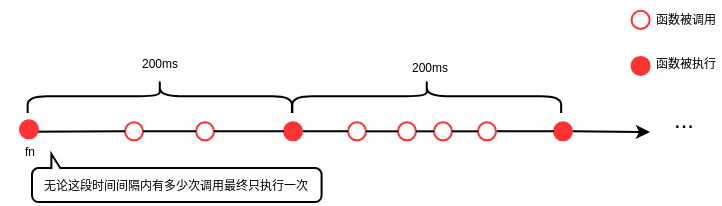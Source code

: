 <mxfile version="14.1.2" type="github">
  <diagram id="Fc3q5jjStuBERxubxSuV" name="Page-1">
    <mxGraphModel dx="321" dy="379" grid="0" gridSize="10" guides="1" tooltips="1" connect="1" arrows="1" fold="1" page="1" pageScale="1" pageWidth="827" pageHeight="1169" math="0" shadow="0">
      <root>
        <mxCell id="0" />
        <mxCell id="1" parent="0" />
        <mxCell id="1CHEex-SwjaPL5ypNIB1-2" value="" style="endArrow=classic;html=1;strokeWidth=1;endSize=4;" parent="1" source="O125kynUwDNl88sHrk_m-7" edge="1">
          <mxGeometry x="147.469" y="402.5" width="42.677" height="50.0" as="geometry">
            <mxPoint x="160.579" y="512.917" as="sourcePoint" />
            <mxPoint x="472" y="513" as="targetPoint" />
          </mxGeometry>
        </mxCell>
        <mxCell id="1CHEex-SwjaPL5ypNIB1-3" value="" style="shape=curlyBracket;whiteSpace=wrap;html=1;rounded=1;rotation=90;" parent="1" vertex="1">
          <mxGeometry x="218.52" y="429" width="16.75" height="132.14" as="geometry" />
        </mxCell>
        <mxCell id="1CHEex-SwjaPL5ypNIB1-4" value="&lt;font style=&quot;font-size: 6px&quot;&gt;200ms&lt;/font&gt;" style="text;html=1;strokeColor=none;fillColor=none;align=center;verticalAlign=middle;whiteSpace=wrap;rounded=0;" parent="1" vertex="1">
          <mxGeometry x="210.819" y="470" width="32.161" height="13.0" as="geometry" />
        </mxCell>
        <mxCell id="1CHEex-SwjaPL5ypNIB1-10" value="&lt;font style=&quot;font-size: 6px&quot;&gt;fn&lt;/font&gt;" style="text;html=1;strokeColor=none;fillColor=none;align=center;verticalAlign=middle;whiteSpace=wrap;rounded=0;" parent="1" vertex="1">
          <mxGeometry x="147.58" y="517.17" width="27.783" height="7.78" as="geometry" />
        </mxCell>
        <mxCell id="1CHEex-SwjaPL5ypNIB1-15" value="" style="ellipse;whiteSpace=wrap;html=1;aspect=fixed;gradientDirection=east;strokeColor=#FF3333;" parent="1" vertex="1">
          <mxGeometry x="462.796" y="452.44" width="9.015" height="9.015" as="geometry" />
        </mxCell>
        <mxCell id="1CHEex-SwjaPL5ypNIB1-16" value="" style="ellipse;whiteSpace=wrap;html=1;aspect=fixed;gradientDirection=east;strokeColor=#FF3333;fillColor=#FF3333;" parent="1" vertex="1">
          <mxGeometry x="462.796" y="475.44" width="9.015" height="9.015" as="geometry" />
        </mxCell>
        <mxCell id="1CHEex-SwjaPL5ypNIB1-17" value="&lt;font style=&quot;font-size: 6px&quot;&gt;函数被调用&lt;/font&gt;" style="text;html=1;strokeColor=none;fillColor=none;align=center;verticalAlign=middle;whiteSpace=wrap;rounded=0;" parent="1" vertex="1">
          <mxGeometry x="474.003" y="448.44" width="32.161" height="13.0" as="geometry" />
        </mxCell>
        <mxCell id="1CHEex-SwjaPL5ypNIB1-18" value="&lt;font style=&quot;font-size: 6px&quot;&gt;函数被执行&lt;/font&gt;" style="text;html=1;strokeColor=none;fillColor=none;align=center;verticalAlign=middle;whiteSpace=wrap;rounded=0;" parent="1" vertex="1">
          <mxGeometry x="474.003" y="470" width="32.161" height="13.0" as="geometry" />
        </mxCell>
        <mxCell id="1CHEex-SwjaPL5ypNIB1-19" value="" style="ellipse;whiteSpace=wrap;html=1;aspect=fixed;gradientDirection=east;strokeColor=#FF3333;" parent="1" vertex="1">
          <mxGeometry x="209.513" y="508.16" width="9.015" height="9.015" as="geometry" />
        </mxCell>
        <mxCell id="1CHEex-SwjaPL5ypNIB1-21" value="" style="endArrow=none;html=1;strokeWidth=1;endSize=4;endFill=0;" parent="1" target="1CHEex-SwjaPL5ypNIB1-19" edge="1">
          <mxGeometry x="147.469" y="402.5" width="42.677" height="50.0" as="geometry">
            <mxPoint x="160.579" y="512.917" as="sourcePoint" />
            <mxPoint x="296.198" y="512.917" as="targetPoint" />
          </mxGeometry>
        </mxCell>
        <mxCell id="1CHEex-SwjaPL5ypNIB1-24" value="" style="shape=curlyBracket;whiteSpace=wrap;html=1;rounded=1;rotation=90;" parent="1" vertex="1">
          <mxGeometry x="352" y="427.86" width="16.75" height="134.41" as="geometry" />
        </mxCell>
        <mxCell id="1CHEex-SwjaPL5ypNIB1-7" value="" style="ellipse;whiteSpace=wrap;html=1;aspect=fixed;gradientDirection=east;strokeColor=#FF3333;fillColor=#FF3333;" parent="1" vertex="1">
          <mxGeometry x="156.963" y="507.156" width="9.015" height="9.015" as="geometry" />
        </mxCell>
        <mxCell id="1CHEex-SwjaPL5ypNIB1-30" value="..." style="text;html=1;strokeColor=none;fillColor=none;align=center;verticalAlign=middle;whiteSpace=wrap;rounded=0;" parent="1" vertex="1">
          <mxGeometry x="471.809" y="497.17" width="34.142" height="20.0" as="geometry" />
        </mxCell>
        <mxCell id="1CHEex-SwjaPL5ypNIB1-50" value="" style="group" parent="1" vertex="1" connectable="0">
          <mxGeometry x="184" y="521" width="123.8" height="27" as="geometry" />
        </mxCell>
        <mxCell id="1CHEex-SwjaPL5ypNIB1-43" value="" style="rounded=1;whiteSpace=wrap;html=1;shadow=0;sketch=0;fillColor=#FFFFFF;gradientColor=none;align=center;arcSize=19;direction=west;" parent="1CHEex-SwjaPL5ypNIB1-50" vertex="1">
          <mxGeometry x="-21" y="10.02" width="144.8" height="16.98" as="geometry" />
        </mxCell>
        <mxCell id="1CHEex-SwjaPL5ypNIB1-45" value="" style="triangle;whiteSpace=wrap;html=1;rounded=0;shadow=0;sketch=0;strokeColor=#000000;fillColor=#FFFFFF;gradientColor=none;direction=east;" parent="1CHEex-SwjaPL5ypNIB1-50" vertex="1">
          <mxGeometry x="-11.316" y="2.997" width="7.282" height="22.974" as="geometry" />
        </mxCell>
        <mxCell id="1CHEex-SwjaPL5ypNIB1-49" value="" style="rounded=0;whiteSpace=wrap;html=1;shadow=0;sketch=0;fillColor=#FFFFFF;gradientColor=none;strokeColor=#FFFFFF;direction=west;" parent="1CHEex-SwjaPL5ypNIB1-50" vertex="1">
          <mxGeometry x="-18" y="11.02" width="21.25" height="14.98" as="geometry" />
        </mxCell>
        <mxCell id="1CHEex-SwjaPL5ypNIB1-44" value="&lt;span style=&quot;font-size: 6px&quot;&gt;无论这段时间间隔内有多少次调用最终只执行一次&lt;/span&gt;" style="text;html=1;strokeColor=none;fillColor=none;align=center;verticalAlign=middle;whiteSpace=wrap;rounded=0;shadow=0;sketch=0;direction=west;" parent="1CHEex-SwjaPL5ypNIB1-50" vertex="1">
          <mxGeometry x="-18" y="7.02" width="138.16" height="19.98" as="geometry" />
        </mxCell>
        <mxCell id="O125kynUwDNl88sHrk_m-1" value="&lt;font style=&quot;font-size: 6px&quot;&gt;200ms&lt;/font&gt;" style="text;html=1;strokeColor=none;fillColor=none;align=center;verticalAlign=middle;whiteSpace=wrap;rounded=0;" parent="1" vertex="1">
          <mxGeometry x="345.98" y="472.44" width="32.161" height="13.0" as="geometry" />
        </mxCell>
        <mxCell id="O125kynUwDNl88sHrk_m-2" value="" style="ellipse;whiteSpace=wrap;html=1;aspect=fixed;gradientDirection=east;strokeColor=#FF3333;" parent="1" vertex="1">
          <mxGeometry x="245" y="508.16" width="9.015" height="9.015" as="geometry" />
        </mxCell>
        <mxCell id="O125kynUwDNl88sHrk_m-3" value="" style="endArrow=none;html=1;strokeWidth=1;endSize=4;endFill=0;" parent="1" source="1CHEex-SwjaPL5ypNIB1-19" target="O125kynUwDNl88sHrk_m-2" edge="1">
          <mxGeometry x="147.469" y="402.5" width="42.677" height="50.0" as="geometry">
            <mxPoint x="365.528" y="971.667" as="sourcePoint" />
            <mxPoint x="619" y="972" as="targetPoint" />
          </mxGeometry>
        </mxCell>
        <mxCell id="O125kynUwDNl88sHrk_m-5" value="" style="ellipse;whiteSpace=wrap;html=1;aspect=fixed;gradientDirection=east;strokeColor=#FF3333;" parent="1" vertex="1">
          <mxGeometry x="321" y="508.16" width="9.015" height="9.015" as="geometry" />
        </mxCell>
        <mxCell id="O125kynUwDNl88sHrk_m-6" value="" style="endArrow=none;html=1;strokeWidth=1;endSize=4;endFill=0;" parent="1" source="IS7UXf5b7LacPIJSU9yz-2" target="O125kynUwDNl88sHrk_m-5" edge="1">
          <mxGeometry x="147.469" y="402.5" width="42.677" height="50.0" as="geometry">
            <mxPoint x="254.015" y="512.667" as="sourcePoint" />
            <mxPoint x="472" y="513" as="targetPoint" />
          </mxGeometry>
        </mxCell>
        <mxCell id="O125kynUwDNl88sHrk_m-7" value="" style="ellipse;whiteSpace=wrap;html=1;aspect=fixed;gradientDirection=east;strokeColor=#FF3333;fillColor=#FF3333;" parent="1" vertex="1">
          <mxGeometry x="424" y="508.16" width="9.015" height="9.015" as="geometry" />
        </mxCell>
        <mxCell id="O125kynUwDNl88sHrk_m-8" value="" style="endArrow=none;html=1;strokeWidth=1;endSize=4;endFill=0;" parent="1" source="O125kynUwDNl88sHrk_m-13" target="O125kynUwDNl88sHrk_m-7" edge="1">
          <mxGeometry x="147.469" y="402.5" width="42.677" height="50.0" as="geometry">
            <mxPoint x="330.015" y="512.667" as="sourcePoint" />
            <mxPoint x="472" y="513" as="targetPoint" />
          </mxGeometry>
        </mxCell>
        <mxCell id="O125kynUwDNl88sHrk_m-9" value="" style="ellipse;whiteSpace=wrap;html=1;aspect=fixed;gradientDirection=east;strokeColor=#FF3333;" parent="1" vertex="1">
          <mxGeometry x="345.98" y="508.16" width="9.015" height="9.015" as="geometry" />
        </mxCell>
        <mxCell id="O125kynUwDNl88sHrk_m-10" value="" style="endArrow=none;html=1;strokeWidth=1;endSize=4;endFill=0;" parent="1" source="O125kynUwDNl88sHrk_m-5" target="O125kynUwDNl88sHrk_m-9" edge="1">
          <mxGeometry x="147.469" y="402.5" width="42.677" height="50.0" as="geometry">
            <mxPoint x="330.015" y="512.667" as="sourcePoint" />
            <mxPoint x="424.0" y="512.667" as="targetPoint" />
          </mxGeometry>
        </mxCell>
        <mxCell id="O125kynUwDNl88sHrk_m-11" value="" style="ellipse;whiteSpace=wrap;html=1;aspect=fixed;gradientDirection=east;strokeColor=#FF3333;" parent="1" vertex="1">
          <mxGeometry x="364" y="508.16" width="9.015" height="9.015" as="geometry" />
        </mxCell>
        <mxCell id="O125kynUwDNl88sHrk_m-12" value="" style="endArrow=none;html=1;strokeWidth=1;endSize=4;endFill=0;" parent="1" source="O125kynUwDNl88sHrk_m-9" target="O125kynUwDNl88sHrk_m-11" edge="1">
          <mxGeometry x="147.469" y="402.5" width="42.677" height="50.0" as="geometry">
            <mxPoint x="354.995" y="512.667" as="sourcePoint" />
            <mxPoint x="424.001" y="512.575" as="targetPoint" />
          </mxGeometry>
        </mxCell>
        <mxCell id="O125kynUwDNl88sHrk_m-13" value="" style="ellipse;whiteSpace=wrap;html=1;aspect=fixed;gradientDirection=east;strokeColor=#FF3333;" parent="1" vertex="1">
          <mxGeometry x="386" y="508.16" width="9.015" height="9.015" as="geometry" />
        </mxCell>
        <mxCell id="O125kynUwDNl88sHrk_m-14" value="" style="endArrow=none;html=1;strokeWidth=1;endSize=4;endFill=0;" parent="1" source="O125kynUwDNl88sHrk_m-11" target="O125kynUwDNl88sHrk_m-13" edge="1">
          <mxGeometry x="147.469" y="402.5" width="42.677" height="50.0" as="geometry">
            <mxPoint x="373.015" y="512.667" as="sourcePoint" />
            <mxPoint x="424.002" y="512.547" as="targetPoint" />
          </mxGeometry>
        </mxCell>
        <mxCell id="IS7UXf5b7LacPIJSU9yz-2" value="" style="ellipse;whiteSpace=wrap;html=1;aspect=fixed;gradientDirection=east;strokeColor=#FF3333;fillColor=#FF3333;" vertex="1" parent="1">
          <mxGeometry x="289" y="508.16" width="9.015" height="9.015" as="geometry" />
        </mxCell>
        <mxCell id="IS7UXf5b7LacPIJSU9yz-3" value="" style="endArrow=none;html=1;strokeWidth=1;endSize=4;endFill=0;" edge="1" parent="1" source="O125kynUwDNl88sHrk_m-2" target="IS7UXf5b7LacPIJSU9yz-2">
          <mxGeometry x="147.469" y="402.5" width="42.677" height="50.0" as="geometry">
            <mxPoint x="254.015" y="512.667" as="sourcePoint" />
            <mxPoint x="321.0" y="512.667" as="targetPoint" />
          </mxGeometry>
        </mxCell>
      </root>
    </mxGraphModel>
  </diagram>
</mxfile>
